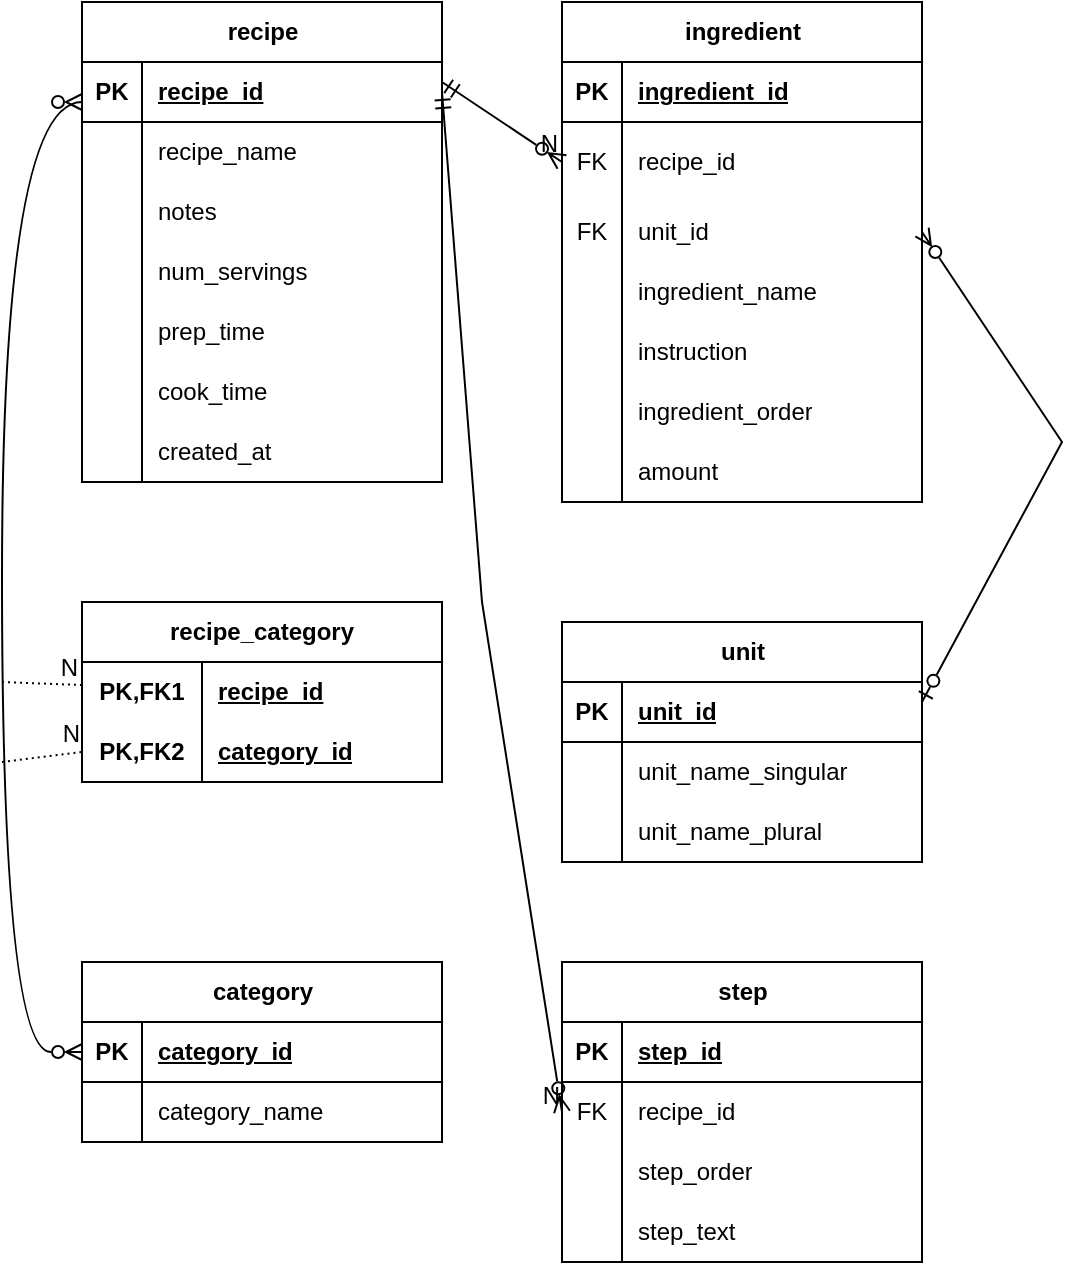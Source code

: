 <mxfile version="22.1.21" type="github">
  <diagram name="Page-1" id="1phtqds3iJCCfNwa0DLI">
    <mxGraphModel dx="401" dy="930" grid="1" gridSize="10" guides="1" tooltips="1" connect="1" arrows="1" fold="1" page="1" pageScale="1" pageWidth="850" pageHeight="1100" math="0" shadow="0">
      <root>
        <mxCell id="0" />
        <mxCell id="1" parent="0" />
        <mxCell id="Mo7eXvQfWUr9PpWdqTva-1" value="recipe" style="shape=table;startSize=30;container=1;collapsible=1;childLayout=tableLayout;fixedRows=1;rowLines=0;fontStyle=1;align=center;resizeLast=1;html=1;" vertex="1" parent="1">
          <mxGeometry x="60" y="230" width="180" height="240" as="geometry">
            <mxRectangle x="60" y="230" width="70" height="30" as="alternateBounds" />
          </mxGeometry>
        </mxCell>
        <mxCell id="Mo7eXvQfWUr9PpWdqTva-2" value="" style="shape=tableRow;horizontal=0;startSize=0;swimlaneHead=0;swimlaneBody=0;fillColor=none;collapsible=0;dropTarget=0;points=[[0,0.5],[1,0.5]];portConstraint=eastwest;top=0;left=0;right=0;bottom=1;" vertex="1" parent="Mo7eXvQfWUr9PpWdqTva-1">
          <mxGeometry y="30" width="180" height="30" as="geometry" />
        </mxCell>
        <mxCell id="Mo7eXvQfWUr9PpWdqTva-3" value="PK" style="shape=partialRectangle;connectable=0;fillColor=none;top=0;left=0;bottom=0;right=0;fontStyle=1;overflow=hidden;whiteSpace=wrap;html=1;" vertex="1" parent="Mo7eXvQfWUr9PpWdqTva-2">
          <mxGeometry width="30" height="30" as="geometry">
            <mxRectangle width="30" height="30" as="alternateBounds" />
          </mxGeometry>
        </mxCell>
        <mxCell id="Mo7eXvQfWUr9PpWdqTva-4" value="recipe_id" style="shape=partialRectangle;connectable=0;fillColor=none;top=0;left=0;bottom=0;right=0;align=left;spacingLeft=6;fontStyle=5;overflow=hidden;whiteSpace=wrap;html=1;" vertex="1" parent="Mo7eXvQfWUr9PpWdqTva-2">
          <mxGeometry x="30" width="150" height="30" as="geometry">
            <mxRectangle width="150" height="30" as="alternateBounds" />
          </mxGeometry>
        </mxCell>
        <mxCell id="Mo7eXvQfWUr9PpWdqTva-5" value="" style="shape=tableRow;horizontal=0;startSize=0;swimlaneHead=0;swimlaneBody=0;fillColor=none;collapsible=0;dropTarget=0;points=[[0,0.5],[1,0.5]];portConstraint=eastwest;top=0;left=0;right=0;bottom=0;" vertex="1" parent="Mo7eXvQfWUr9PpWdqTva-1">
          <mxGeometry y="60" width="180" height="30" as="geometry" />
        </mxCell>
        <mxCell id="Mo7eXvQfWUr9PpWdqTva-6" value="" style="shape=partialRectangle;connectable=0;fillColor=none;top=0;left=0;bottom=0;right=0;editable=1;overflow=hidden;whiteSpace=wrap;html=1;" vertex="1" parent="Mo7eXvQfWUr9PpWdqTva-5">
          <mxGeometry width="30" height="30" as="geometry">
            <mxRectangle width="30" height="30" as="alternateBounds" />
          </mxGeometry>
        </mxCell>
        <mxCell id="Mo7eXvQfWUr9PpWdqTva-7" value="recipe_name" style="shape=partialRectangle;connectable=0;fillColor=none;top=0;left=0;bottom=0;right=0;align=left;spacingLeft=6;overflow=hidden;whiteSpace=wrap;html=1;" vertex="1" parent="Mo7eXvQfWUr9PpWdqTva-5">
          <mxGeometry x="30" width="150" height="30" as="geometry">
            <mxRectangle width="150" height="30" as="alternateBounds" />
          </mxGeometry>
        </mxCell>
        <mxCell id="Mo7eXvQfWUr9PpWdqTva-8" value="" style="shape=tableRow;horizontal=0;startSize=0;swimlaneHead=0;swimlaneBody=0;fillColor=none;collapsible=0;dropTarget=0;points=[[0,0.5],[1,0.5]];portConstraint=eastwest;top=0;left=0;right=0;bottom=0;" vertex="1" parent="Mo7eXvQfWUr9PpWdqTva-1">
          <mxGeometry y="90" width="180" height="30" as="geometry" />
        </mxCell>
        <mxCell id="Mo7eXvQfWUr9PpWdqTva-9" value="" style="shape=partialRectangle;connectable=0;fillColor=none;top=0;left=0;bottom=0;right=0;editable=1;overflow=hidden;whiteSpace=wrap;html=1;" vertex="1" parent="Mo7eXvQfWUr9PpWdqTva-8">
          <mxGeometry width="30" height="30" as="geometry">
            <mxRectangle width="30" height="30" as="alternateBounds" />
          </mxGeometry>
        </mxCell>
        <mxCell id="Mo7eXvQfWUr9PpWdqTva-10" value="notes" style="shape=partialRectangle;connectable=0;fillColor=none;top=0;left=0;bottom=0;right=0;align=left;spacingLeft=6;overflow=hidden;whiteSpace=wrap;html=1;" vertex="1" parent="Mo7eXvQfWUr9PpWdqTva-8">
          <mxGeometry x="30" width="150" height="30" as="geometry">
            <mxRectangle width="150" height="30" as="alternateBounds" />
          </mxGeometry>
        </mxCell>
        <mxCell id="Mo7eXvQfWUr9PpWdqTva-11" value="" style="shape=tableRow;horizontal=0;startSize=0;swimlaneHead=0;swimlaneBody=0;fillColor=none;collapsible=0;dropTarget=0;points=[[0,0.5],[1,0.5]];portConstraint=eastwest;top=0;left=0;right=0;bottom=0;" vertex="1" parent="Mo7eXvQfWUr9PpWdqTva-1">
          <mxGeometry y="120" width="180" height="30" as="geometry" />
        </mxCell>
        <mxCell id="Mo7eXvQfWUr9PpWdqTva-12" value="" style="shape=partialRectangle;connectable=0;fillColor=none;top=0;left=0;bottom=0;right=0;editable=1;overflow=hidden;whiteSpace=wrap;html=1;" vertex="1" parent="Mo7eXvQfWUr9PpWdqTva-11">
          <mxGeometry width="30" height="30" as="geometry">
            <mxRectangle width="30" height="30" as="alternateBounds" />
          </mxGeometry>
        </mxCell>
        <mxCell id="Mo7eXvQfWUr9PpWdqTva-13" value="num_servings" style="shape=partialRectangle;connectable=0;fillColor=none;top=0;left=0;bottom=0;right=0;align=left;spacingLeft=6;overflow=hidden;whiteSpace=wrap;html=1;" vertex="1" parent="Mo7eXvQfWUr9PpWdqTva-11">
          <mxGeometry x="30" width="150" height="30" as="geometry">
            <mxRectangle width="150" height="30" as="alternateBounds" />
          </mxGeometry>
        </mxCell>
        <mxCell id="Mo7eXvQfWUr9PpWdqTva-14" style="shape=tableRow;horizontal=0;startSize=0;swimlaneHead=0;swimlaneBody=0;fillColor=none;collapsible=0;dropTarget=0;points=[[0,0.5],[1,0.5]];portConstraint=eastwest;top=0;left=0;right=0;bottom=0;" vertex="1" parent="Mo7eXvQfWUr9PpWdqTva-1">
          <mxGeometry y="150" width="180" height="30" as="geometry" />
        </mxCell>
        <mxCell id="Mo7eXvQfWUr9PpWdqTva-15" style="shape=partialRectangle;connectable=0;fillColor=none;top=0;left=0;bottom=0;right=0;editable=1;overflow=hidden;whiteSpace=wrap;html=1;" vertex="1" parent="Mo7eXvQfWUr9PpWdqTva-14">
          <mxGeometry width="30" height="30" as="geometry">
            <mxRectangle width="30" height="30" as="alternateBounds" />
          </mxGeometry>
        </mxCell>
        <mxCell id="Mo7eXvQfWUr9PpWdqTva-16" value="prep_time" style="shape=partialRectangle;connectable=0;fillColor=none;top=0;left=0;bottom=0;right=0;align=left;spacingLeft=6;overflow=hidden;whiteSpace=wrap;html=1;" vertex="1" parent="Mo7eXvQfWUr9PpWdqTva-14">
          <mxGeometry x="30" width="150" height="30" as="geometry">
            <mxRectangle width="150" height="30" as="alternateBounds" />
          </mxGeometry>
        </mxCell>
        <mxCell id="Mo7eXvQfWUr9PpWdqTva-17" style="shape=tableRow;horizontal=0;startSize=0;swimlaneHead=0;swimlaneBody=0;fillColor=none;collapsible=0;dropTarget=0;points=[[0,0.5],[1,0.5]];portConstraint=eastwest;top=0;left=0;right=0;bottom=0;" vertex="1" parent="Mo7eXvQfWUr9PpWdqTva-1">
          <mxGeometry y="180" width="180" height="30" as="geometry" />
        </mxCell>
        <mxCell id="Mo7eXvQfWUr9PpWdqTva-18" style="shape=partialRectangle;connectable=0;fillColor=none;top=0;left=0;bottom=0;right=0;editable=1;overflow=hidden;whiteSpace=wrap;html=1;" vertex="1" parent="Mo7eXvQfWUr9PpWdqTva-17">
          <mxGeometry width="30" height="30" as="geometry">
            <mxRectangle width="30" height="30" as="alternateBounds" />
          </mxGeometry>
        </mxCell>
        <mxCell id="Mo7eXvQfWUr9PpWdqTva-19" value="cook_time" style="shape=partialRectangle;connectable=0;fillColor=none;top=0;left=0;bottom=0;right=0;align=left;spacingLeft=6;overflow=hidden;whiteSpace=wrap;html=1;" vertex="1" parent="Mo7eXvQfWUr9PpWdqTva-17">
          <mxGeometry x="30" width="150" height="30" as="geometry">
            <mxRectangle width="150" height="30" as="alternateBounds" />
          </mxGeometry>
        </mxCell>
        <mxCell id="Mo7eXvQfWUr9PpWdqTva-20" style="shape=tableRow;horizontal=0;startSize=0;swimlaneHead=0;swimlaneBody=0;fillColor=none;collapsible=0;dropTarget=0;points=[[0,0.5],[1,0.5]];portConstraint=eastwest;top=0;left=0;right=0;bottom=0;" vertex="1" parent="Mo7eXvQfWUr9PpWdqTva-1">
          <mxGeometry y="210" width="180" height="30" as="geometry" />
        </mxCell>
        <mxCell id="Mo7eXvQfWUr9PpWdqTva-21" style="shape=partialRectangle;connectable=0;fillColor=none;top=0;left=0;bottom=0;right=0;editable=1;overflow=hidden;whiteSpace=wrap;html=1;" vertex="1" parent="Mo7eXvQfWUr9PpWdqTva-20">
          <mxGeometry width="30" height="30" as="geometry">
            <mxRectangle width="30" height="30" as="alternateBounds" />
          </mxGeometry>
        </mxCell>
        <mxCell id="Mo7eXvQfWUr9PpWdqTva-22" value="created_at" style="shape=partialRectangle;connectable=0;fillColor=none;top=0;left=0;bottom=0;right=0;align=left;spacingLeft=6;overflow=hidden;whiteSpace=wrap;html=1;" vertex="1" parent="Mo7eXvQfWUr9PpWdqTva-20">
          <mxGeometry x="30" width="150" height="30" as="geometry">
            <mxRectangle width="150" height="30" as="alternateBounds" />
          </mxGeometry>
        </mxCell>
        <mxCell id="Mo7eXvQfWUr9PpWdqTva-23" value="ingredient" style="shape=table;startSize=30;container=1;collapsible=1;childLayout=tableLayout;fixedRows=1;rowLines=0;fontStyle=1;align=center;resizeLast=1;html=1;" vertex="1" parent="1">
          <mxGeometry x="300" y="230" width="180" height="250" as="geometry" />
        </mxCell>
        <mxCell id="Mo7eXvQfWUr9PpWdqTva-24" value="" style="shape=tableRow;horizontal=0;startSize=0;swimlaneHead=0;swimlaneBody=0;fillColor=none;collapsible=0;dropTarget=0;points=[[0,0.5],[1,0.5]];portConstraint=eastwest;top=0;left=0;right=0;bottom=1;" vertex="1" parent="Mo7eXvQfWUr9PpWdqTva-23">
          <mxGeometry y="30" width="180" height="30" as="geometry" />
        </mxCell>
        <mxCell id="Mo7eXvQfWUr9PpWdqTva-25" value="PK" style="shape=partialRectangle;connectable=0;fillColor=none;top=0;left=0;bottom=0;right=0;fontStyle=1;overflow=hidden;whiteSpace=wrap;html=1;" vertex="1" parent="Mo7eXvQfWUr9PpWdqTva-24">
          <mxGeometry width="30" height="30" as="geometry">
            <mxRectangle width="30" height="30" as="alternateBounds" />
          </mxGeometry>
        </mxCell>
        <mxCell id="Mo7eXvQfWUr9PpWdqTva-26" value="ingredient_id" style="shape=partialRectangle;connectable=0;fillColor=none;top=0;left=0;bottom=0;right=0;align=left;spacingLeft=6;fontStyle=5;overflow=hidden;whiteSpace=wrap;html=1;" vertex="1" parent="Mo7eXvQfWUr9PpWdqTva-24">
          <mxGeometry x="30" width="150" height="30" as="geometry">
            <mxRectangle width="150" height="30" as="alternateBounds" />
          </mxGeometry>
        </mxCell>
        <mxCell id="Mo7eXvQfWUr9PpWdqTva-27" value="" style="shape=tableRow;horizontal=0;startSize=0;swimlaneHead=0;swimlaneBody=0;fillColor=none;collapsible=0;dropTarget=0;points=[[0,0.5],[1,0.5]];portConstraint=eastwest;top=0;left=0;right=0;bottom=0;" vertex="1" parent="Mo7eXvQfWUr9PpWdqTva-23">
          <mxGeometry y="60" width="180" height="40" as="geometry" />
        </mxCell>
        <mxCell id="Mo7eXvQfWUr9PpWdqTva-28" value="FK" style="shape=partialRectangle;connectable=0;fillColor=none;top=0;left=0;bottom=0;right=0;editable=1;overflow=hidden;whiteSpace=wrap;html=1;" vertex="1" parent="Mo7eXvQfWUr9PpWdqTva-27">
          <mxGeometry width="30" height="40" as="geometry">
            <mxRectangle width="30" height="40" as="alternateBounds" />
          </mxGeometry>
        </mxCell>
        <mxCell id="Mo7eXvQfWUr9PpWdqTva-29" value="recipe_id" style="shape=partialRectangle;connectable=0;fillColor=none;top=0;left=0;bottom=0;right=0;align=left;spacingLeft=6;overflow=hidden;whiteSpace=wrap;html=1;" vertex="1" parent="Mo7eXvQfWUr9PpWdqTva-27">
          <mxGeometry x="30" width="150" height="40" as="geometry">
            <mxRectangle width="150" height="40" as="alternateBounds" />
          </mxGeometry>
        </mxCell>
        <mxCell id="Mo7eXvQfWUr9PpWdqTva-30" value="" style="shape=tableRow;horizontal=0;startSize=0;swimlaneHead=0;swimlaneBody=0;fillColor=none;collapsible=0;dropTarget=0;points=[[0,0.5],[1,0.5]];portConstraint=eastwest;top=0;left=0;right=0;bottom=0;" vertex="1" parent="Mo7eXvQfWUr9PpWdqTva-23">
          <mxGeometry y="100" width="180" height="30" as="geometry" />
        </mxCell>
        <mxCell id="Mo7eXvQfWUr9PpWdqTva-31" value="FK" style="shape=partialRectangle;connectable=0;fillColor=none;top=0;left=0;bottom=0;right=0;editable=1;overflow=hidden;whiteSpace=wrap;html=1;" vertex="1" parent="Mo7eXvQfWUr9PpWdqTva-30">
          <mxGeometry width="30" height="30" as="geometry">
            <mxRectangle width="30" height="30" as="alternateBounds" />
          </mxGeometry>
        </mxCell>
        <mxCell id="Mo7eXvQfWUr9PpWdqTva-32" value="unit_id" style="shape=partialRectangle;connectable=0;fillColor=none;top=0;left=0;bottom=0;right=0;align=left;spacingLeft=6;overflow=hidden;whiteSpace=wrap;html=1;" vertex="1" parent="Mo7eXvQfWUr9PpWdqTva-30">
          <mxGeometry x="30" width="150" height="30" as="geometry">
            <mxRectangle width="150" height="30" as="alternateBounds" />
          </mxGeometry>
        </mxCell>
        <mxCell id="Mo7eXvQfWUr9PpWdqTva-33" value="" style="shape=tableRow;horizontal=0;startSize=0;swimlaneHead=0;swimlaneBody=0;fillColor=none;collapsible=0;dropTarget=0;points=[[0,0.5],[1,0.5]];portConstraint=eastwest;top=0;left=0;right=0;bottom=0;" vertex="1" parent="Mo7eXvQfWUr9PpWdqTva-23">
          <mxGeometry y="130" width="180" height="30" as="geometry" />
        </mxCell>
        <mxCell id="Mo7eXvQfWUr9PpWdqTva-34" value="" style="shape=partialRectangle;connectable=0;fillColor=none;top=0;left=0;bottom=0;right=0;editable=1;overflow=hidden;whiteSpace=wrap;html=1;" vertex="1" parent="Mo7eXvQfWUr9PpWdqTva-33">
          <mxGeometry width="30" height="30" as="geometry">
            <mxRectangle width="30" height="30" as="alternateBounds" />
          </mxGeometry>
        </mxCell>
        <mxCell id="Mo7eXvQfWUr9PpWdqTva-35" value="ingredient_name" style="shape=partialRectangle;connectable=0;fillColor=none;top=0;left=0;bottom=0;right=0;align=left;spacingLeft=6;overflow=hidden;whiteSpace=wrap;html=1;" vertex="1" parent="Mo7eXvQfWUr9PpWdqTva-33">
          <mxGeometry x="30" width="150" height="30" as="geometry">
            <mxRectangle width="150" height="30" as="alternateBounds" />
          </mxGeometry>
        </mxCell>
        <mxCell id="Mo7eXvQfWUr9PpWdqTva-39" style="shape=tableRow;horizontal=0;startSize=0;swimlaneHead=0;swimlaneBody=0;fillColor=none;collapsible=0;dropTarget=0;points=[[0,0.5],[1,0.5]];portConstraint=eastwest;top=0;left=0;right=0;bottom=0;" vertex="1" parent="Mo7eXvQfWUr9PpWdqTva-23">
          <mxGeometry y="160" width="180" height="30" as="geometry" />
        </mxCell>
        <mxCell id="Mo7eXvQfWUr9PpWdqTva-40" style="shape=partialRectangle;connectable=0;fillColor=none;top=0;left=0;bottom=0;right=0;editable=1;overflow=hidden;whiteSpace=wrap;html=1;" vertex="1" parent="Mo7eXvQfWUr9PpWdqTva-39">
          <mxGeometry width="30" height="30" as="geometry">
            <mxRectangle width="30" height="30" as="alternateBounds" />
          </mxGeometry>
        </mxCell>
        <mxCell id="Mo7eXvQfWUr9PpWdqTva-41" value="instruction" style="shape=partialRectangle;connectable=0;fillColor=none;top=0;left=0;bottom=0;right=0;align=left;spacingLeft=6;overflow=hidden;whiteSpace=wrap;html=1;" vertex="1" parent="Mo7eXvQfWUr9PpWdqTva-39">
          <mxGeometry x="30" width="150" height="30" as="geometry">
            <mxRectangle width="150" height="30" as="alternateBounds" />
          </mxGeometry>
        </mxCell>
        <mxCell id="Mo7eXvQfWUr9PpWdqTva-36" style="shape=tableRow;horizontal=0;startSize=0;swimlaneHead=0;swimlaneBody=0;fillColor=none;collapsible=0;dropTarget=0;points=[[0,0.5],[1,0.5]];portConstraint=eastwest;top=0;left=0;right=0;bottom=0;" vertex="1" parent="Mo7eXvQfWUr9PpWdqTva-23">
          <mxGeometry y="190" width="180" height="30" as="geometry" />
        </mxCell>
        <mxCell id="Mo7eXvQfWUr9PpWdqTva-37" style="shape=partialRectangle;connectable=0;fillColor=none;top=0;left=0;bottom=0;right=0;editable=1;overflow=hidden;whiteSpace=wrap;html=1;" vertex="1" parent="Mo7eXvQfWUr9PpWdqTva-36">
          <mxGeometry width="30" height="30" as="geometry">
            <mxRectangle width="30" height="30" as="alternateBounds" />
          </mxGeometry>
        </mxCell>
        <mxCell id="Mo7eXvQfWUr9PpWdqTva-38" value="ingredient_order" style="shape=partialRectangle;connectable=0;fillColor=none;top=0;left=0;bottom=0;right=0;align=left;spacingLeft=6;overflow=hidden;whiteSpace=wrap;html=1;" vertex="1" parent="Mo7eXvQfWUr9PpWdqTva-36">
          <mxGeometry x="30" width="150" height="30" as="geometry">
            <mxRectangle width="150" height="30" as="alternateBounds" />
          </mxGeometry>
        </mxCell>
        <mxCell id="Mo7eXvQfWUr9PpWdqTva-42" style="shape=tableRow;horizontal=0;startSize=0;swimlaneHead=0;swimlaneBody=0;fillColor=none;collapsible=0;dropTarget=0;points=[[0,0.5],[1,0.5]];portConstraint=eastwest;top=0;left=0;right=0;bottom=0;" vertex="1" parent="Mo7eXvQfWUr9PpWdqTva-23">
          <mxGeometry y="220" width="180" height="30" as="geometry" />
        </mxCell>
        <mxCell id="Mo7eXvQfWUr9PpWdqTva-43" style="shape=partialRectangle;connectable=0;fillColor=none;top=0;left=0;bottom=0;right=0;editable=1;overflow=hidden;whiteSpace=wrap;html=1;" vertex="1" parent="Mo7eXvQfWUr9PpWdqTva-42">
          <mxGeometry width="30" height="30" as="geometry">
            <mxRectangle width="30" height="30" as="alternateBounds" />
          </mxGeometry>
        </mxCell>
        <mxCell id="Mo7eXvQfWUr9PpWdqTva-44" value="amount" style="shape=partialRectangle;connectable=0;fillColor=none;top=0;left=0;bottom=0;right=0;align=left;spacingLeft=6;overflow=hidden;whiteSpace=wrap;html=1;" vertex="1" parent="Mo7eXvQfWUr9PpWdqTva-42">
          <mxGeometry x="30" width="150" height="30" as="geometry">
            <mxRectangle width="150" height="30" as="alternateBounds" />
          </mxGeometry>
        </mxCell>
        <mxCell id="Mo7eXvQfWUr9PpWdqTva-45" value="unit" style="shape=table;startSize=30;container=1;collapsible=1;childLayout=tableLayout;fixedRows=1;rowLines=0;fontStyle=1;align=center;resizeLast=1;html=1;" vertex="1" parent="1">
          <mxGeometry x="300" y="540" width="180" height="120" as="geometry" />
        </mxCell>
        <mxCell id="Mo7eXvQfWUr9PpWdqTva-46" value="" style="shape=tableRow;horizontal=0;startSize=0;swimlaneHead=0;swimlaneBody=0;fillColor=none;collapsible=0;dropTarget=0;points=[[0,0.5],[1,0.5]];portConstraint=eastwest;top=0;left=0;right=0;bottom=1;" vertex="1" parent="Mo7eXvQfWUr9PpWdqTva-45">
          <mxGeometry y="30" width="180" height="30" as="geometry" />
        </mxCell>
        <mxCell id="Mo7eXvQfWUr9PpWdqTva-47" value="PK" style="shape=partialRectangle;connectable=0;fillColor=none;top=0;left=0;bottom=0;right=0;fontStyle=1;overflow=hidden;whiteSpace=wrap;html=1;" vertex="1" parent="Mo7eXvQfWUr9PpWdqTva-46">
          <mxGeometry width="30" height="30" as="geometry">
            <mxRectangle width="30" height="30" as="alternateBounds" />
          </mxGeometry>
        </mxCell>
        <mxCell id="Mo7eXvQfWUr9PpWdqTva-48" value="unit_id" style="shape=partialRectangle;connectable=0;fillColor=none;top=0;left=0;bottom=0;right=0;align=left;spacingLeft=6;fontStyle=5;overflow=hidden;whiteSpace=wrap;html=1;" vertex="1" parent="Mo7eXvQfWUr9PpWdqTva-46">
          <mxGeometry x="30" width="150" height="30" as="geometry">
            <mxRectangle width="150" height="30" as="alternateBounds" />
          </mxGeometry>
        </mxCell>
        <mxCell id="Mo7eXvQfWUr9PpWdqTva-49" value="" style="shape=tableRow;horizontal=0;startSize=0;swimlaneHead=0;swimlaneBody=0;fillColor=none;collapsible=0;dropTarget=0;points=[[0,0.5],[1,0.5]];portConstraint=eastwest;top=0;left=0;right=0;bottom=0;" vertex="1" parent="Mo7eXvQfWUr9PpWdqTva-45">
          <mxGeometry y="60" width="180" height="30" as="geometry" />
        </mxCell>
        <mxCell id="Mo7eXvQfWUr9PpWdqTva-50" value="" style="shape=partialRectangle;connectable=0;fillColor=none;top=0;left=0;bottom=0;right=0;editable=1;overflow=hidden;whiteSpace=wrap;html=1;" vertex="1" parent="Mo7eXvQfWUr9PpWdqTva-49">
          <mxGeometry width="30" height="30" as="geometry">
            <mxRectangle width="30" height="30" as="alternateBounds" />
          </mxGeometry>
        </mxCell>
        <mxCell id="Mo7eXvQfWUr9PpWdqTva-51" value="unit_name_singular" style="shape=partialRectangle;connectable=0;fillColor=none;top=0;left=0;bottom=0;right=0;align=left;spacingLeft=6;overflow=hidden;whiteSpace=wrap;html=1;" vertex="1" parent="Mo7eXvQfWUr9PpWdqTva-49">
          <mxGeometry x="30" width="150" height="30" as="geometry">
            <mxRectangle width="150" height="30" as="alternateBounds" />
          </mxGeometry>
        </mxCell>
        <mxCell id="Mo7eXvQfWUr9PpWdqTva-52" value="" style="shape=tableRow;horizontal=0;startSize=0;swimlaneHead=0;swimlaneBody=0;fillColor=none;collapsible=0;dropTarget=0;points=[[0,0.5],[1,0.5]];portConstraint=eastwest;top=0;left=0;right=0;bottom=0;" vertex="1" parent="Mo7eXvQfWUr9PpWdqTva-45">
          <mxGeometry y="90" width="180" height="30" as="geometry" />
        </mxCell>
        <mxCell id="Mo7eXvQfWUr9PpWdqTva-53" value="" style="shape=partialRectangle;connectable=0;fillColor=none;top=0;left=0;bottom=0;right=0;editable=1;overflow=hidden;whiteSpace=wrap;html=1;" vertex="1" parent="Mo7eXvQfWUr9PpWdqTva-52">
          <mxGeometry width="30" height="30" as="geometry">
            <mxRectangle width="30" height="30" as="alternateBounds" />
          </mxGeometry>
        </mxCell>
        <mxCell id="Mo7eXvQfWUr9PpWdqTva-54" value="unit_name_plural" style="shape=partialRectangle;connectable=0;fillColor=none;top=0;left=0;bottom=0;right=0;align=left;spacingLeft=6;overflow=hidden;whiteSpace=wrap;html=1;" vertex="1" parent="Mo7eXvQfWUr9PpWdqTva-52">
          <mxGeometry x="30" width="150" height="30" as="geometry">
            <mxRectangle width="150" height="30" as="alternateBounds" />
          </mxGeometry>
        </mxCell>
        <mxCell id="Mo7eXvQfWUr9PpWdqTva-58" value="step" style="shape=table;startSize=30;container=1;collapsible=1;childLayout=tableLayout;fixedRows=1;rowLines=0;fontStyle=1;align=center;resizeLast=1;html=1;" vertex="1" parent="1">
          <mxGeometry x="300" y="710" width="180" height="150" as="geometry" />
        </mxCell>
        <mxCell id="Mo7eXvQfWUr9PpWdqTva-59" value="" style="shape=tableRow;horizontal=0;startSize=0;swimlaneHead=0;swimlaneBody=0;fillColor=none;collapsible=0;dropTarget=0;points=[[0,0.5],[1,0.5]];portConstraint=eastwest;top=0;left=0;right=0;bottom=1;" vertex="1" parent="Mo7eXvQfWUr9PpWdqTva-58">
          <mxGeometry y="30" width="180" height="30" as="geometry" />
        </mxCell>
        <mxCell id="Mo7eXvQfWUr9PpWdqTva-60" value="PK" style="shape=partialRectangle;connectable=0;fillColor=none;top=0;left=0;bottom=0;right=0;fontStyle=1;overflow=hidden;whiteSpace=wrap;html=1;" vertex="1" parent="Mo7eXvQfWUr9PpWdqTva-59">
          <mxGeometry width="30" height="30" as="geometry">
            <mxRectangle width="30" height="30" as="alternateBounds" />
          </mxGeometry>
        </mxCell>
        <mxCell id="Mo7eXvQfWUr9PpWdqTva-61" value="step_id" style="shape=partialRectangle;connectable=0;fillColor=none;top=0;left=0;bottom=0;right=0;align=left;spacingLeft=6;fontStyle=5;overflow=hidden;whiteSpace=wrap;html=1;" vertex="1" parent="Mo7eXvQfWUr9PpWdqTva-59">
          <mxGeometry x="30" width="150" height="30" as="geometry">
            <mxRectangle width="150" height="30" as="alternateBounds" />
          </mxGeometry>
        </mxCell>
        <mxCell id="Mo7eXvQfWUr9PpWdqTva-62" value="" style="shape=tableRow;horizontal=0;startSize=0;swimlaneHead=0;swimlaneBody=0;fillColor=none;collapsible=0;dropTarget=0;points=[[0,0.5],[1,0.5]];portConstraint=eastwest;top=0;left=0;right=0;bottom=0;" vertex="1" parent="Mo7eXvQfWUr9PpWdqTva-58">
          <mxGeometry y="60" width="180" height="30" as="geometry" />
        </mxCell>
        <mxCell id="Mo7eXvQfWUr9PpWdqTva-63" value="FK" style="shape=partialRectangle;connectable=0;fillColor=none;top=0;left=0;bottom=0;right=0;editable=1;overflow=hidden;whiteSpace=wrap;html=1;" vertex="1" parent="Mo7eXvQfWUr9PpWdqTva-62">
          <mxGeometry width="30" height="30" as="geometry">
            <mxRectangle width="30" height="30" as="alternateBounds" />
          </mxGeometry>
        </mxCell>
        <mxCell id="Mo7eXvQfWUr9PpWdqTva-64" value="recipe_id" style="shape=partialRectangle;connectable=0;fillColor=none;top=0;left=0;bottom=0;right=0;align=left;spacingLeft=6;overflow=hidden;whiteSpace=wrap;html=1;" vertex="1" parent="Mo7eXvQfWUr9PpWdqTva-62">
          <mxGeometry x="30" width="150" height="30" as="geometry">
            <mxRectangle width="150" height="30" as="alternateBounds" />
          </mxGeometry>
        </mxCell>
        <mxCell id="Mo7eXvQfWUr9PpWdqTva-65" value="" style="shape=tableRow;horizontal=0;startSize=0;swimlaneHead=0;swimlaneBody=0;fillColor=none;collapsible=0;dropTarget=0;points=[[0,0.5],[1,0.5]];portConstraint=eastwest;top=0;left=0;right=0;bottom=0;" vertex="1" parent="Mo7eXvQfWUr9PpWdqTva-58">
          <mxGeometry y="90" width="180" height="30" as="geometry" />
        </mxCell>
        <mxCell id="Mo7eXvQfWUr9PpWdqTva-66" value="" style="shape=partialRectangle;connectable=0;fillColor=none;top=0;left=0;bottom=0;right=0;editable=1;overflow=hidden;whiteSpace=wrap;html=1;" vertex="1" parent="Mo7eXvQfWUr9PpWdqTva-65">
          <mxGeometry width="30" height="30" as="geometry">
            <mxRectangle width="30" height="30" as="alternateBounds" />
          </mxGeometry>
        </mxCell>
        <mxCell id="Mo7eXvQfWUr9PpWdqTva-67" value="step_order" style="shape=partialRectangle;connectable=0;fillColor=none;top=0;left=0;bottom=0;right=0;align=left;spacingLeft=6;overflow=hidden;whiteSpace=wrap;html=1;" vertex="1" parent="Mo7eXvQfWUr9PpWdqTva-65">
          <mxGeometry x="30" width="150" height="30" as="geometry">
            <mxRectangle width="150" height="30" as="alternateBounds" />
          </mxGeometry>
        </mxCell>
        <mxCell id="Mo7eXvQfWUr9PpWdqTva-68" value="" style="shape=tableRow;horizontal=0;startSize=0;swimlaneHead=0;swimlaneBody=0;fillColor=none;collapsible=0;dropTarget=0;points=[[0,0.5],[1,0.5]];portConstraint=eastwest;top=0;left=0;right=0;bottom=0;" vertex="1" parent="Mo7eXvQfWUr9PpWdqTva-58">
          <mxGeometry y="120" width="180" height="30" as="geometry" />
        </mxCell>
        <mxCell id="Mo7eXvQfWUr9PpWdqTva-69" value="" style="shape=partialRectangle;connectable=0;fillColor=none;top=0;left=0;bottom=0;right=0;editable=1;overflow=hidden;whiteSpace=wrap;html=1;" vertex="1" parent="Mo7eXvQfWUr9PpWdqTva-68">
          <mxGeometry width="30" height="30" as="geometry">
            <mxRectangle width="30" height="30" as="alternateBounds" />
          </mxGeometry>
        </mxCell>
        <mxCell id="Mo7eXvQfWUr9PpWdqTva-70" value="step_text" style="shape=partialRectangle;connectable=0;fillColor=none;top=0;left=0;bottom=0;right=0;align=left;spacingLeft=6;overflow=hidden;whiteSpace=wrap;html=1;" vertex="1" parent="Mo7eXvQfWUr9PpWdqTva-68">
          <mxGeometry x="30" width="150" height="30" as="geometry">
            <mxRectangle width="150" height="30" as="alternateBounds" />
          </mxGeometry>
        </mxCell>
        <mxCell id="Mo7eXvQfWUr9PpWdqTva-71" value="category" style="shape=table;startSize=30;container=1;collapsible=1;childLayout=tableLayout;fixedRows=1;rowLines=0;fontStyle=1;align=center;resizeLast=1;html=1;" vertex="1" parent="1">
          <mxGeometry x="60" y="710" width="180" height="90" as="geometry" />
        </mxCell>
        <mxCell id="Mo7eXvQfWUr9PpWdqTva-72" value="" style="shape=tableRow;horizontal=0;startSize=0;swimlaneHead=0;swimlaneBody=0;fillColor=none;collapsible=0;dropTarget=0;points=[[0,0.5],[1,0.5]];portConstraint=eastwest;top=0;left=0;right=0;bottom=1;" vertex="1" parent="Mo7eXvQfWUr9PpWdqTva-71">
          <mxGeometry y="30" width="180" height="30" as="geometry" />
        </mxCell>
        <mxCell id="Mo7eXvQfWUr9PpWdqTva-73" value="PK" style="shape=partialRectangle;connectable=0;fillColor=none;top=0;left=0;bottom=0;right=0;fontStyle=1;overflow=hidden;whiteSpace=wrap;html=1;" vertex="1" parent="Mo7eXvQfWUr9PpWdqTva-72">
          <mxGeometry width="30" height="30" as="geometry">
            <mxRectangle width="30" height="30" as="alternateBounds" />
          </mxGeometry>
        </mxCell>
        <mxCell id="Mo7eXvQfWUr9PpWdqTva-74" value="category_id" style="shape=partialRectangle;connectable=0;fillColor=none;top=0;left=0;bottom=0;right=0;align=left;spacingLeft=6;fontStyle=5;overflow=hidden;whiteSpace=wrap;html=1;" vertex="1" parent="Mo7eXvQfWUr9PpWdqTva-72">
          <mxGeometry x="30" width="150" height="30" as="geometry">
            <mxRectangle width="150" height="30" as="alternateBounds" />
          </mxGeometry>
        </mxCell>
        <mxCell id="Mo7eXvQfWUr9PpWdqTva-75" value="" style="shape=tableRow;horizontal=0;startSize=0;swimlaneHead=0;swimlaneBody=0;fillColor=none;collapsible=0;dropTarget=0;points=[[0,0.5],[1,0.5]];portConstraint=eastwest;top=0;left=0;right=0;bottom=0;" vertex="1" parent="Mo7eXvQfWUr9PpWdqTva-71">
          <mxGeometry y="60" width="180" height="30" as="geometry" />
        </mxCell>
        <mxCell id="Mo7eXvQfWUr9PpWdqTva-76" value="" style="shape=partialRectangle;connectable=0;fillColor=none;top=0;left=0;bottom=0;right=0;editable=1;overflow=hidden;whiteSpace=wrap;html=1;" vertex="1" parent="Mo7eXvQfWUr9PpWdqTva-75">
          <mxGeometry width="30" height="30" as="geometry">
            <mxRectangle width="30" height="30" as="alternateBounds" />
          </mxGeometry>
        </mxCell>
        <mxCell id="Mo7eXvQfWUr9PpWdqTva-77" value="category_name" style="shape=partialRectangle;connectable=0;fillColor=none;top=0;left=0;bottom=0;right=0;align=left;spacingLeft=6;overflow=hidden;whiteSpace=wrap;html=1;" vertex="1" parent="Mo7eXvQfWUr9PpWdqTva-75">
          <mxGeometry x="30" width="150" height="30" as="geometry">
            <mxRectangle width="150" height="30" as="alternateBounds" />
          </mxGeometry>
        </mxCell>
        <mxCell id="Mo7eXvQfWUr9PpWdqTva-84" value="recipe_category" style="shape=table;startSize=30;container=1;collapsible=1;childLayout=tableLayout;fixedRows=1;rowLines=0;fontStyle=1;align=center;resizeLast=1;html=1;whiteSpace=wrap;" vertex="1" parent="1">
          <mxGeometry x="60" y="530" width="180" height="90" as="geometry" />
        </mxCell>
        <mxCell id="Mo7eXvQfWUr9PpWdqTva-85" value="" style="shape=tableRow;horizontal=0;startSize=0;swimlaneHead=0;swimlaneBody=0;fillColor=none;collapsible=0;dropTarget=0;points=[[0,0.5],[1,0.5]];portConstraint=eastwest;top=0;left=0;right=0;bottom=0;html=1;" vertex="1" parent="Mo7eXvQfWUr9PpWdqTva-84">
          <mxGeometry y="30" width="180" height="30" as="geometry" />
        </mxCell>
        <mxCell id="Mo7eXvQfWUr9PpWdqTva-86" value="PK,FK1" style="shape=partialRectangle;connectable=0;fillColor=none;top=0;left=0;bottom=0;right=0;fontStyle=1;overflow=hidden;html=1;whiteSpace=wrap;" vertex="1" parent="Mo7eXvQfWUr9PpWdqTva-85">
          <mxGeometry width="60" height="30" as="geometry">
            <mxRectangle width="60" height="30" as="alternateBounds" />
          </mxGeometry>
        </mxCell>
        <mxCell id="Mo7eXvQfWUr9PpWdqTva-87" value="recipe_id" style="shape=partialRectangle;connectable=0;fillColor=none;top=0;left=0;bottom=0;right=0;align=left;spacingLeft=6;fontStyle=5;overflow=hidden;html=1;whiteSpace=wrap;" vertex="1" parent="Mo7eXvQfWUr9PpWdqTva-85">
          <mxGeometry x="60" width="120" height="30" as="geometry">
            <mxRectangle width="120" height="30" as="alternateBounds" />
          </mxGeometry>
        </mxCell>
        <mxCell id="Mo7eXvQfWUr9PpWdqTva-88" value="" style="shape=tableRow;horizontal=0;startSize=0;swimlaneHead=0;swimlaneBody=0;fillColor=none;collapsible=0;dropTarget=0;points=[[0,0.5],[1,0.5]];portConstraint=eastwest;top=0;left=0;right=0;bottom=1;html=1;" vertex="1" parent="Mo7eXvQfWUr9PpWdqTva-84">
          <mxGeometry y="60" width="180" height="30" as="geometry" />
        </mxCell>
        <mxCell id="Mo7eXvQfWUr9PpWdqTva-89" value="PK,FK2" style="shape=partialRectangle;connectable=0;fillColor=none;top=0;left=0;bottom=0;right=0;fontStyle=1;overflow=hidden;html=1;whiteSpace=wrap;" vertex="1" parent="Mo7eXvQfWUr9PpWdqTva-88">
          <mxGeometry width="60" height="30" as="geometry">
            <mxRectangle width="60" height="30" as="alternateBounds" />
          </mxGeometry>
        </mxCell>
        <mxCell id="Mo7eXvQfWUr9PpWdqTva-90" value="category_id" style="shape=partialRectangle;connectable=0;fillColor=none;top=0;left=0;bottom=0;right=0;align=left;spacingLeft=6;fontStyle=5;overflow=hidden;html=1;whiteSpace=wrap;" vertex="1" parent="Mo7eXvQfWUr9PpWdqTva-88">
          <mxGeometry x="60" width="120" height="30" as="geometry">
            <mxRectangle width="120" height="30" as="alternateBounds" />
          </mxGeometry>
        </mxCell>
        <mxCell id="Mo7eXvQfWUr9PpWdqTva-98" value="" style="fontSize=12;html=1;endArrow=ERzeroToMany;endFill=1;rounded=0;exitX=0;exitY=0.5;exitDx=0;exitDy=0;edgeStyle=orthogonalEdgeStyle;curved=1;startArrow=ERzeroToMany;startFill=0;" edge="1" parent="1" source="Mo7eXvQfWUr9PpWdqTva-72">
          <mxGeometry width="100" height="100" relative="1" as="geometry">
            <mxPoint x="-40" y="380" as="sourcePoint" />
            <mxPoint x="60" y="280" as="targetPoint" />
            <Array as="points">
              <mxPoint x="20" y="755" />
              <mxPoint x="20" y="280" />
            </Array>
          </mxGeometry>
        </mxCell>
        <mxCell id="Mo7eXvQfWUr9PpWdqTva-109" value="" style="endArrow=none;html=1;rounded=0;dashed=1;dashPattern=1 2;" edge="1" parent="1" target="Mo7eXvQfWUr9PpWdqTva-85">
          <mxGeometry relative="1" as="geometry">
            <mxPoint x="20" y="570" as="sourcePoint" />
            <mxPoint x="180" y="570" as="targetPoint" />
          </mxGeometry>
        </mxCell>
        <mxCell id="Mo7eXvQfWUr9PpWdqTva-110" value="N" style="resizable=0;html=1;whiteSpace=wrap;align=right;verticalAlign=bottom;" connectable="0" vertex="1" parent="Mo7eXvQfWUr9PpWdqTva-109">
          <mxGeometry x="1" relative="1" as="geometry" />
        </mxCell>
        <mxCell id="Mo7eXvQfWUr9PpWdqTva-111" value="" style="endArrow=none;html=1;rounded=0;dashed=1;dashPattern=1 2;entryX=0;entryY=0.5;entryDx=0;entryDy=0;" edge="1" parent="1" target="Mo7eXvQfWUr9PpWdqTva-88">
          <mxGeometry relative="1" as="geometry">
            <mxPoint x="20" y="610" as="sourcePoint" />
            <mxPoint x="180" y="610" as="targetPoint" />
          </mxGeometry>
        </mxCell>
        <mxCell id="Mo7eXvQfWUr9PpWdqTva-112" value="N" style="resizable=0;html=1;whiteSpace=wrap;align=right;verticalAlign=bottom;" connectable="0" vertex="1" parent="Mo7eXvQfWUr9PpWdqTva-111">
          <mxGeometry x="1" relative="1" as="geometry" />
        </mxCell>
        <mxCell id="Mo7eXvQfWUr9PpWdqTva-113" value="" style="endArrow=ERzeroToMany;html=1;rounded=0;entryX=0;entryY=0.5;entryDx=0;entryDy=0;endFill=0;startArrow=ERmandOne;startFill=0;" edge="1" parent="1" target="Mo7eXvQfWUr9PpWdqTva-27">
          <mxGeometry relative="1" as="geometry">
            <mxPoint x="240" y="270" as="sourcePoint" />
            <mxPoint x="400" y="270" as="targetPoint" />
          </mxGeometry>
        </mxCell>
        <mxCell id="Mo7eXvQfWUr9PpWdqTva-114" value="N" style="resizable=0;html=1;whiteSpace=wrap;align=right;verticalAlign=bottom;" connectable="0" vertex="1" parent="Mo7eXvQfWUr9PpWdqTva-113">
          <mxGeometry x="1" relative="1" as="geometry" />
        </mxCell>
        <mxCell id="Mo7eXvQfWUr9PpWdqTva-115" value="" style="endArrow=ERzeroToMany;html=1;rounded=0;entryX=0;entryY=0.5;entryDx=0;entryDy=0;endFill=0;startArrow=ERmandOne;startFill=0;exitX=1;exitY=0.5;exitDx=0;exitDy=0;" edge="1" parent="1" source="Mo7eXvQfWUr9PpWdqTva-2" target="Mo7eXvQfWUr9PpWdqTva-62">
          <mxGeometry relative="1" as="geometry">
            <mxPoint x="270" y="560" as="sourcePoint" />
            <mxPoint x="290" y="480" as="targetPoint" />
            <Array as="points">
              <mxPoint x="260" y="530" />
            </Array>
          </mxGeometry>
        </mxCell>
        <mxCell id="Mo7eXvQfWUr9PpWdqTva-116" value="N" style="resizable=0;html=1;whiteSpace=wrap;align=right;verticalAlign=bottom;" connectable="0" vertex="1" parent="Mo7eXvQfWUr9PpWdqTva-115">
          <mxGeometry x="1" relative="1" as="geometry" />
        </mxCell>
        <mxCell id="Mo7eXvQfWUr9PpWdqTva-117" value="" style="endArrow=ERzeroToMany;html=1;rounded=0;entryX=1;entryY=0.5;entryDx=0;entryDy=0;endFill=0;startArrow=ERzeroToOne;startFill=0;" edge="1" parent="1" target="Mo7eXvQfWUr9PpWdqTva-30">
          <mxGeometry relative="1" as="geometry">
            <mxPoint x="480" y="580" as="sourcePoint" />
            <mxPoint x="640" y="580" as="targetPoint" />
            <Array as="points">
              <mxPoint x="550" y="450" />
            </Array>
          </mxGeometry>
        </mxCell>
      </root>
    </mxGraphModel>
  </diagram>
</mxfile>
